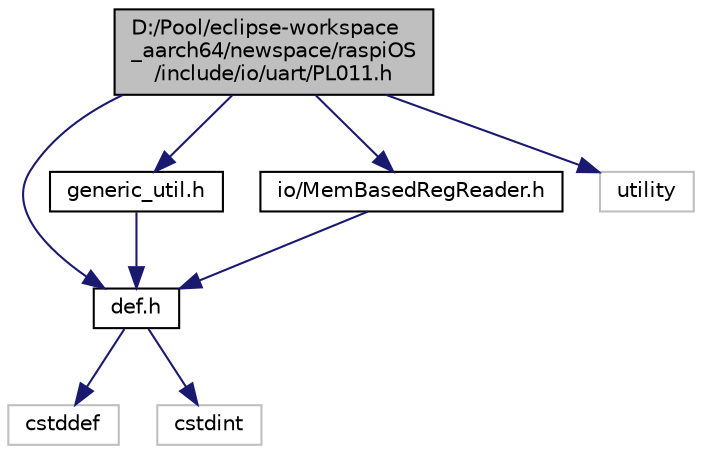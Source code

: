 digraph "D:/Pool/eclipse-workspace_aarch64/newspace/raspiOS/include/io/uart/PL011.h"
{
  edge [fontname="Helvetica",fontsize="10",labelfontname="Helvetica",labelfontsize="10"];
  node [fontname="Helvetica",fontsize="10",shape=record];
  Node1968 [label="D:/Pool/eclipse-workspace\l_aarch64/newspace/raspiOS\l/include/io/uart/PL011.h",height=0.2,width=0.4,color="black", fillcolor="grey75", style="filled", fontcolor="black"];
  Node1968 -> Node1969 [color="midnightblue",fontsize="10",style="solid",fontname="Helvetica"];
  Node1969 [label="def.h",height=0.2,width=0.4,color="black", fillcolor="white", style="filled",URL="$d4/da4/def_8h.html"];
  Node1969 -> Node1970 [color="midnightblue",fontsize="10",style="solid",fontname="Helvetica"];
  Node1970 [label="cstddef",height=0.2,width=0.4,color="grey75", fillcolor="white", style="filled"];
  Node1969 -> Node1971 [color="midnightblue",fontsize="10",style="solid",fontname="Helvetica"];
  Node1971 [label="cstdint",height=0.2,width=0.4,color="grey75", fillcolor="white", style="filled"];
  Node1968 -> Node1972 [color="midnightblue",fontsize="10",style="solid",fontname="Helvetica"];
  Node1972 [label="generic_util.h",height=0.2,width=0.4,color="black", fillcolor="white", style="filled",URL="$d6/d93/generic__util_8h.html"];
  Node1972 -> Node1969 [color="midnightblue",fontsize="10",style="solid",fontname="Helvetica"];
  Node1968 -> Node1973 [color="midnightblue",fontsize="10",style="solid",fontname="Helvetica"];
  Node1973 [label="io/MemBasedRegReader.h",height=0.2,width=0.4,color="black", fillcolor="white", style="filled",URL="$da/d46/_mem_based_reg_reader_8h.html"];
  Node1973 -> Node1969 [color="midnightblue",fontsize="10",style="solid",fontname="Helvetica"];
  Node1968 -> Node1974 [color="midnightblue",fontsize="10",style="solid",fontname="Helvetica"];
  Node1974 [label="utility",height=0.2,width=0.4,color="grey75", fillcolor="white", style="filled"];
}
